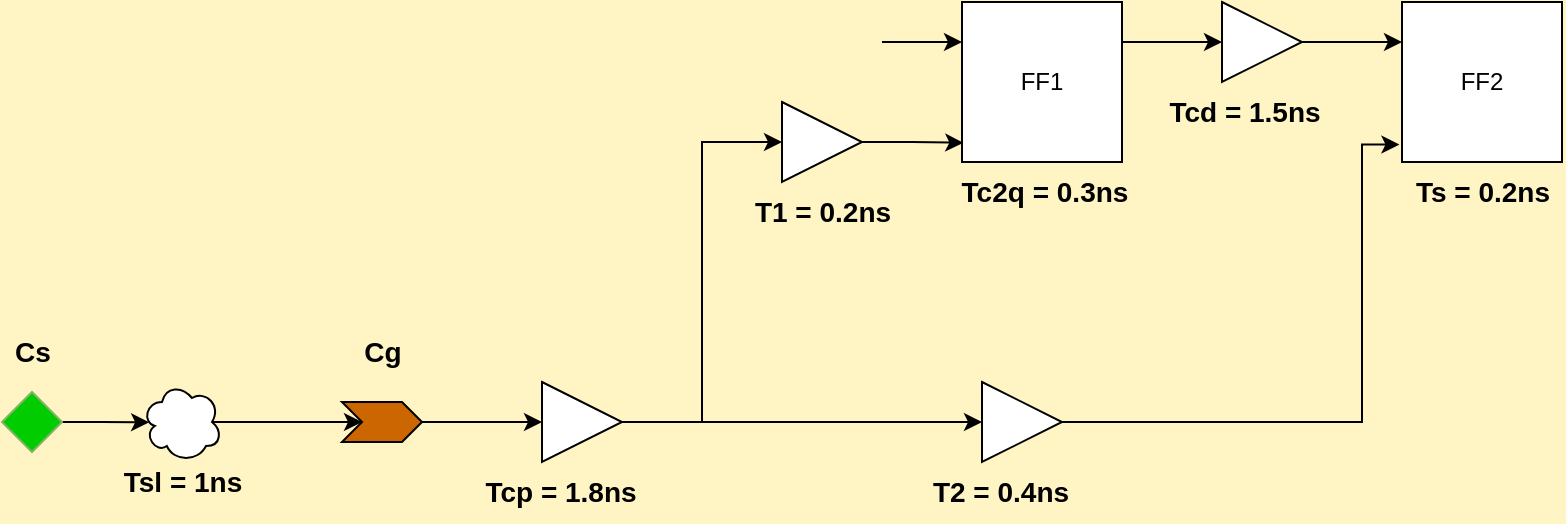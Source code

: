 <mxfile version="26.1.3">
  <diagram name="Page-1" id="D4laDxtTlfIjhpExN0gS">
    <mxGraphModel dx="926" dy="493" grid="1" gridSize="10" guides="1" tooltips="1" connect="1" arrows="1" fold="1" page="1" pageScale="1" pageWidth="1600" pageHeight="900" background="#FFF4C3" math="0" shadow="0">
      <root>
        <mxCell id="0" />
        <mxCell id="1" parent="0" />
        <mxCell id="2lYjjqfwjOvLe_Hyz_DH-11" style="edgeStyle=orthogonalEdgeStyle;rounded=0;orthogonalLoop=1;jettySize=auto;html=1;exitX=1;exitY=0.5;exitDx=0;exitDy=0;entryX=0;entryY=0.5;entryDx=0;entryDy=0;" edge="1" parent="1" source="2lYjjqfwjOvLe_Hyz_DH-1" target="2lYjjqfwjOvLe_Hyz_DH-10">
          <mxGeometry relative="1" as="geometry" />
        </mxCell>
        <mxCell id="2lYjjqfwjOvLe_Hyz_DH-1" value="" style="shape=step;perimeter=stepPerimeter;whiteSpace=wrap;html=1;fixedSize=1;size=10;fillColor=#CC6600;" vertex="1" parent="1">
          <mxGeometry x="200" y="530" width="40" height="20" as="geometry" />
        </mxCell>
        <mxCell id="2lYjjqfwjOvLe_Hyz_DH-19" style="edgeStyle=orthogonalEdgeStyle;rounded=0;orthogonalLoop=1;jettySize=auto;html=1;exitX=1;exitY=0.25;exitDx=0;exitDy=0;entryX=0;entryY=0.5;entryDx=0;entryDy=0;" edge="1" parent="1" source="2lYjjqfwjOvLe_Hyz_DH-2" target="2lYjjqfwjOvLe_Hyz_DH-20">
          <mxGeometry relative="1" as="geometry">
            <mxPoint x="660" y="400" as="targetPoint" />
          </mxGeometry>
        </mxCell>
        <mxCell id="2lYjjqfwjOvLe_Hyz_DH-2" value="FF1" style="whiteSpace=wrap;html=1;aspect=fixed;" vertex="1" parent="1">
          <mxGeometry x="510" y="330" width="80" height="80" as="geometry" />
        </mxCell>
        <mxCell id="2lYjjqfwjOvLe_Hyz_DH-3" value="FF2" style="whiteSpace=wrap;html=1;aspect=fixed;" vertex="1" parent="1">
          <mxGeometry x="730" y="330" width="80" height="80" as="geometry" />
        </mxCell>
        <mxCell id="2lYjjqfwjOvLe_Hyz_DH-7" style="edgeStyle=orthogonalEdgeStyle;rounded=0;orthogonalLoop=1;jettySize=auto;html=1;exitX=1;exitY=0.5;exitDx=0;exitDy=0;entryX=0.089;entryY=0.504;entryDx=0;entryDy=0;entryPerimeter=0;" edge="1" parent="1" source="2lYjjqfwjOvLe_Hyz_DH-5" target="2lYjjqfwjOvLe_Hyz_DH-6">
          <mxGeometry relative="1" as="geometry" />
        </mxCell>
        <mxCell id="2lYjjqfwjOvLe_Hyz_DH-5" value="" style="rhombus;whiteSpace=wrap;html=1;fillColor=#00CC00;strokeColor=#82b366;" vertex="1" parent="1">
          <mxGeometry x="30" y="525" width="30" height="30" as="geometry" />
        </mxCell>
        <mxCell id="2lYjjqfwjOvLe_Hyz_DH-8" style="edgeStyle=orthogonalEdgeStyle;rounded=0;orthogonalLoop=1;jettySize=auto;html=1;exitX=0.875;exitY=0.5;exitDx=0;exitDy=0;exitPerimeter=0;entryX=0;entryY=0.5;entryDx=0;entryDy=0;" edge="1" parent="1" source="2lYjjqfwjOvLe_Hyz_DH-6" target="2lYjjqfwjOvLe_Hyz_DH-1">
          <mxGeometry relative="1" as="geometry" />
        </mxCell>
        <mxCell id="2lYjjqfwjOvLe_Hyz_DH-6" value="" style="ellipse;shape=cloud;whiteSpace=wrap;html=1;" vertex="1" parent="1">
          <mxGeometry x="100" y="520" width="40" height="40" as="geometry" />
        </mxCell>
        <mxCell id="2lYjjqfwjOvLe_Hyz_DH-13" style="edgeStyle=orthogonalEdgeStyle;rounded=0;orthogonalLoop=1;jettySize=auto;html=1;exitX=1;exitY=0.5;exitDx=0;exitDy=0;entryX=0;entryY=0.5;entryDx=0;entryDy=0;" edge="1" parent="1" source="2lYjjqfwjOvLe_Hyz_DH-10" target="2lYjjqfwjOvLe_Hyz_DH-12">
          <mxGeometry relative="1" as="geometry">
            <Array as="points">
              <mxPoint x="380" y="540" />
              <mxPoint x="380" y="400" />
            </Array>
          </mxGeometry>
        </mxCell>
        <mxCell id="2lYjjqfwjOvLe_Hyz_DH-17" style="edgeStyle=orthogonalEdgeStyle;rounded=0;orthogonalLoop=1;jettySize=auto;html=1;exitX=1;exitY=0.5;exitDx=0;exitDy=0;entryX=0;entryY=0.5;entryDx=0;entryDy=0;" edge="1" parent="1" source="2lYjjqfwjOvLe_Hyz_DH-10" target="2lYjjqfwjOvLe_Hyz_DH-16">
          <mxGeometry relative="1" as="geometry" />
        </mxCell>
        <mxCell id="2lYjjqfwjOvLe_Hyz_DH-10" value="" style="triangle;whiteSpace=wrap;html=1;" vertex="1" parent="1">
          <mxGeometry x="300" y="520" width="40" height="40" as="geometry" />
        </mxCell>
        <mxCell id="2lYjjqfwjOvLe_Hyz_DH-12" value="" style="triangle;whiteSpace=wrap;html=1;" vertex="1" parent="1">
          <mxGeometry x="420" y="380" width="40" height="40" as="geometry" />
        </mxCell>
        <mxCell id="2lYjjqfwjOvLe_Hyz_DH-15" style="edgeStyle=orthogonalEdgeStyle;rounded=0;orthogonalLoop=1;jettySize=auto;html=1;exitX=1;exitY=0.5;exitDx=0;exitDy=0;entryX=0.008;entryY=0.88;entryDx=0;entryDy=0;entryPerimeter=0;" edge="1" parent="1" source="2lYjjqfwjOvLe_Hyz_DH-12" target="2lYjjqfwjOvLe_Hyz_DH-2">
          <mxGeometry relative="1" as="geometry" />
        </mxCell>
        <mxCell id="2lYjjqfwjOvLe_Hyz_DH-16" value="" style="triangle;whiteSpace=wrap;html=1;" vertex="1" parent="1">
          <mxGeometry x="520" y="520" width="40" height="40" as="geometry" />
        </mxCell>
        <mxCell id="2lYjjqfwjOvLe_Hyz_DH-18" style="edgeStyle=orthogonalEdgeStyle;rounded=0;orthogonalLoop=1;jettySize=auto;html=1;exitX=1;exitY=0.5;exitDx=0;exitDy=0;entryX=-0.016;entryY=0.891;entryDx=0;entryDy=0;entryPerimeter=0;" edge="1" parent="1" source="2lYjjqfwjOvLe_Hyz_DH-16" target="2lYjjqfwjOvLe_Hyz_DH-3">
          <mxGeometry relative="1" as="geometry">
            <Array as="points">
              <mxPoint x="710" y="540" />
              <mxPoint x="710" y="401" />
            </Array>
          </mxGeometry>
        </mxCell>
        <mxCell id="2lYjjqfwjOvLe_Hyz_DH-21" style="edgeStyle=orthogonalEdgeStyle;rounded=0;orthogonalLoop=1;jettySize=auto;html=1;exitX=1;exitY=0.5;exitDx=0;exitDy=0;entryX=0;entryY=0.25;entryDx=0;entryDy=0;" edge="1" parent="1" source="2lYjjqfwjOvLe_Hyz_DH-20" target="2lYjjqfwjOvLe_Hyz_DH-3">
          <mxGeometry relative="1" as="geometry" />
        </mxCell>
        <mxCell id="2lYjjqfwjOvLe_Hyz_DH-20" value="" style="triangle;whiteSpace=wrap;html=1;" vertex="1" parent="1">
          <mxGeometry x="640" y="330" width="40" height="40" as="geometry" />
        </mxCell>
        <mxCell id="2lYjjqfwjOvLe_Hyz_DH-23" value="" style="endArrow=classic;html=1;rounded=0;entryX=0;entryY=0.25;entryDx=0;entryDy=0;" edge="1" parent="1" target="2lYjjqfwjOvLe_Hyz_DH-2">
          <mxGeometry width="50" height="50" relative="1" as="geometry">
            <mxPoint x="470" y="350" as="sourcePoint" />
            <mxPoint x="510" y="370" as="targetPoint" />
          </mxGeometry>
        </mxCell>
        <mxCell id="2lYjjqfwjOvLe_Hyz_DH-24" value="Cs" style="text;strokeColor=none;fillColor=none;html=1;fontSize=14;fontStyle=1;verticalAlign=middle;align=center;" vertex="1" parent="1">
          <mxGeometry x="32.5" y="490" width="25" height="30" as="geometry" />
        </mxCell>
        <mxCell id="2lYjjqfwjOvLe_Hyz_DH-25" value="Cg" style="text;strokeColor=none;fillColor=none;html=1;fontSize=14;fontStyle=1;verticalAlign=middle;align=center;" vertex="1" parent="1">
          <mxGeometry x="207.5" y="490" width="25" height="30" as="geometry" />
        </mxCell>
        <mxCell id="2lYjjqfwjOvLe_Hyz_DH-27" value="Tsl = 1ns" style="text;strokeColor=none;fillColor=none;html=1;fontSize=14;fontStyle=1;verticalAlign=middle;align=center;" vertex="1" parent="1">
          <mxGeometry x="88.75" y="555" width="62.5" height="30" as="geometry" />
        </mxCell>
        <mxCell id="2lYjjqfwjOvLe_Hyz_DH-28" value="T1 = 0.2ns" style="text;strokeColor=none;fillColor=none;html=1;fontSize=14;fontStyle=1;verticalAlign=middle;align=center;" vertex="1" parent="1">
          <mxGeometry x="408.75" y="420" width="62.5" height="30" as="geometry" />
        </mxCell>
        <mxCell id="2lYjjqfwjOvLe_Hyz_DH-29" value="Tcp = 1.8ns" style="text;strokeColor=none;fillColor=none;html=1;fontSize=14;fontStyle=1;verticalAlign=middle;align=center;" vertex="1" parent="1">
          <mxGeometry x="277.5" y="560" width="62.5" height="30" as="geometry" />
        </mxCell>
        <mxCell id="2lYjjqfwjOvLe_Hyz_DH-30" value="T2 = 0.4ns" style="text;strokeColor=none;fillColor=none;html=1;fontSize=14;fontStyle=1;verticalAlign=middle;align=center;" vertex="1" parent="1">
          <mxGeometry x="497.5" y="560" width="62.5" height="30" as="geometry" />
        </mxCell>
        <mxCell id="2lYjjqfwjOvLe_Hyz_DH-31" value="Tc2q = 0.3ns" style="text;strokeColor=none;fillColor=none;html=1;fontSize=14;fontStyle=1;verticalAlign=middle;align=center;" vertex="1" parent="1">
          <mxGeometry x="510" y="410" width="81.25" height="30" as="geometry" />
        </mxCell>
        <mxCell id="2lYjjqfwjOvLe_Hyz_DH-32" value="Tcd = 1.5ns" style="text;strokeColor=none;fillColor=none;html=1;fontSize=14;fontStyle=1;verticalAlign=middle;align=center;" vertex="1" parent="1">
          <mxGeometry x="610" y="370" width="81.25" height="30" as="geometry" />
        </mxCell>
        <mxCell id="2lYjjqfwjOvLe_Hyz_DH-33" value="Ts = 0.2ns" style="text;strokeColor=none;fillColor=none;html=1;fontSize=14;fontStyle=1;verticalAlign=middle;align=center;" vertex="1" parent="1">
          <mxGeometry x="729.38" y="410" width="81.25" height="30" as="geometry" />
        </mxCell>
      </root>
    </mxGraphModel>
  </diagram>
</mxfile>
